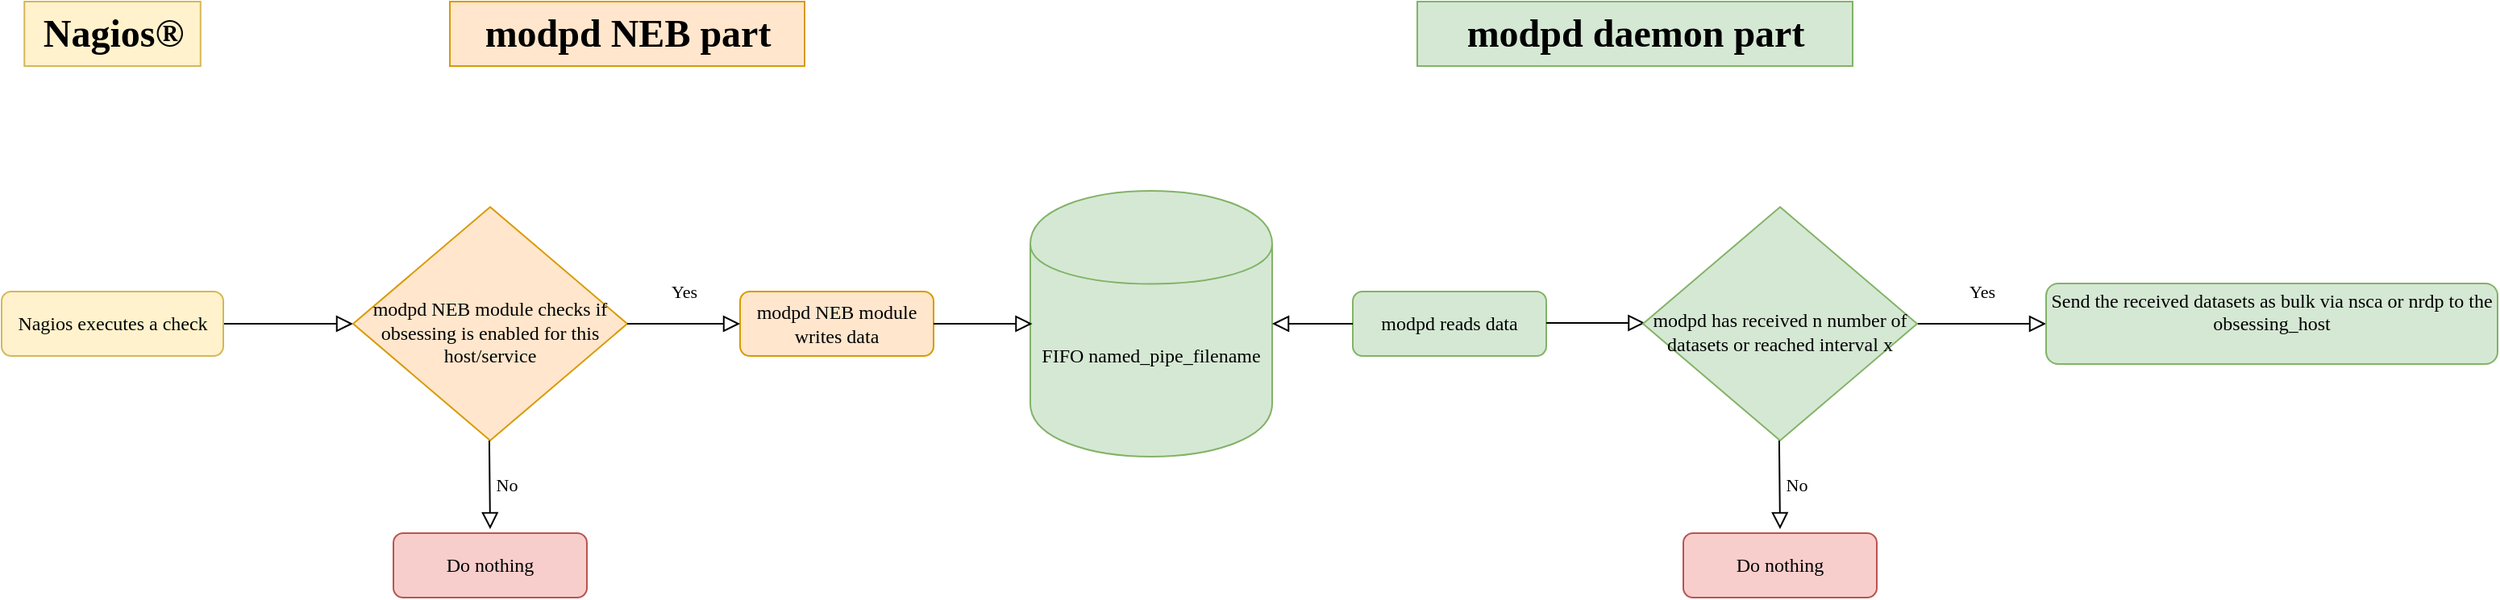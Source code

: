 <mxfile version="12.6.5" type="device"><diagram id="C5RBs43oDa-KdzZeNtuy" name="Page-1"><mxGraphModel dx="2500" dy="2100" grid="1" gridSize="10" guides="1" tooltips="1" connect="1" arrows="1" fold="1" page="1" pageScale="1" pageWidth="827" pageHeight="1169" math="0" shadow="0"><root><mxCell id="WIyWlLk6GJQsqaUBKTNV-0"/><mxCell id="WIyWlLk6GJQsqaUBKTNV-1" parent="WIyWlLk6GJQsqaUBKTNV-0"/><mxCell id="WIyWlLk6GJQsqaUBKTNV-2" value="" style="rounded=0;html=1;jettySize=auto;orthogonalLoop=1;fontSize=11;endArrow=block;endFill=0;endSize=8;strokeWidth=1;shadow=0;labelBackgroundColor=none;edgeStyle=orthogonalEdgeStyle;fontFamily=Lucida Console;" parent="WIyWlLk6GJQsqaUBKTNV-1" source="WIyWlLk6GJQsqaUBKTNV-3" edge="1"><mxGeometry relative="1" as="geometry"><mxPoint x="80" y="-40" as="targetPoint"/></mxGeometry></mxCell><mxCell id="WIyWlLk6GJQsqaUBKTNV-3" value="Nagios executes a check" style="rounded=1;whiteSpace=wrap;html=1;fontSize=12;glass=0;strokeWidth=1;shadow=0;fontFamily=Lucida Console;fillColor=#fff2cc;strokeColor=#d6b656;" parent="WIyWlLk6GJQsqaUBKTNV-1" vertex="1"><mxGeometry x="-138" y="-60" width="137.5" height="40" as="geometry"/></mxCell><mxCell id="WIyWlLk6GJQsqaUBKTNV-6" value="&lt;div&gt;&lt;br&gt;&lt;/div&gt;&lt;div&gt;modpd NEB module checks if obsessing is enabled for this host/service&lt;/div&gt;" style="rhombus;whiteSpace=wrap;html=1;shadow=0;fontFamily=Lucida Console;fontSize=12;align=center;strokeWidth=1;spacing=6;spacingTop=-4;fillColor=#ffe6cc;strokeColor=#d79b00;" parent="WIyWlLk6GJQsqaUBKTNV-1" vertex="1"><mxGeometry x="80" y="-112.5" width="170" height="145" as="geometry"/></mxCell><mxCell id="WIyWlLk6GJQsqaUBKTNV-7" value="Do nothing" style="rounded=1;whiteSpace=wrap;html=1;fontSize=12;glass=0;strokeWidth=1;shadow=0;fontFamily=Lucida Console;fillColor=#f8cecc;strokeColor=#b85450;" parent="WIyWlLk6GJQsqaUBKTNV-1" vertex="1"><mxGeometry x="105" y="90" width="120" height="40" as="geometry"/></mxCell><mxCell id="OIr_SDyy3lZdY-E9c7T--3" value="FIFO named_pipe_filename" style="shape=cylinder;whiteSpace=wrap;html=1;boundedLbl=1;backgroundOutline=1;fontFamily=Lucida Console;fillColor=#d5e8d4;strokeColor=#82b366;" parent="WIyWlLk6GJQsqaUBKTNV-1" vertex="1"><mxGeometry x="500" y="-122.5" width="150" height="165" as="geometry"/></mxCell><mxCell id="OIr_SDyy3lZdY-E9c7T--19" value="modpd reads data" style="rounded=1;whiteSpace=wrap;html=1;fontSize=12;glass=0;strokeWidth=1;shadow=0;fontFamily=Lucida Console;fillColor=#d5e8d4;strokeColor=#82b366;" parent="WIyWlLk6GJQsqaUBKTNV-1" vertex="1"><mxGeometry x="700" y="-60" width="120" height="40" as="geometry"/></mxCell><mxCell id="OIr_SDyy3lZdY-E9c7T--25" value="modpd NEB module writes data" style="rounded=1;whiteSpace=wrap;html=1;fontSize=12;glass=0;strokeWidth=1;shadow=0;fontFamily=Lucida Console;fillColor=#ffe6cc;strokeColor=#d79b00;" parent="WIyWlLk6GJQsqaUBKTNV-1" vertex="1"><mxGeometry x="320" y="-60" width="120" height="40" as="geometry"/></mxCell><mxCell id="e-dImMtRrVpYIfOJgrRO-0" value="modpd NEB part" style="text;strokeColor=#d79b00;fillColor=#ffe6cc;html=1;fontSize=24;fontStyle=1;verticalAlign=middle;align=center;fontFamily=Lucida Console;" vertex="1" parent="WIyWlLk6GJQsqaUBKTNV-1"><mxGeometry x="140" y="-240" width="220" height="40" as="geometry"/></mxCell><mxCell id="e-dImMtRrVpYIfOJgrRO-1" value="&lt;font&gt;modpd daemon part&lt;/font&gt;" style="text;strokeColor=#82b366;fillColor=#d5e8d4;html=1;fontSize=24;fontStyle=1;verticalAlign=middle;align=center;fontFamily=Lucida Console;" vertex="1" parent="WIyWlLk6GJQsqaUBKTNV-1"><mxGeometry x="740" y="-240" width="270" height="40" as="geometry"/></mxCell><mxCell id="e-dImMtRrVpYIfOJgrRO-2" value="No" style="edgeStyle=orthogonalEdgeStyle;rounded=0;html=1;jettySize=auto;orthogonalLoop=1;fontSize=11;endArrow=block;endFill=0;endSize=8;strokeWidth=1;shadow=0;labelBackgroundColor=none;fontFamily=Lucida Console;" edge="1" parent="WIyWlLk6GJQsqaUBKTNV-1"><mxGeometry y="10" relative="1" as="geometry"><mxPoint as="offset"/><mxPoint x="164.5" y="32.5" as="sourcePoint"/><mxPoint x="165" y="87.5" as="targetPoint"/><Array as="points"><mxPoint x="165" y="37.5"/><mxPoint x="165" y="37.5"/></Array></mxGeometry></mxCell><mxCell id="e-dImMtRrVpYIfOJgrRO-3" value="Yes" style="rounded=0;html=1;jettySize=auto;orthogonalLoop=1;fontSize=11;endArrow=block;endFill=0;endSize=8;strokeWidth=1;shadow=0;labelBackgroundColor=none;edgeStyle=orthogonalEdgeStyle;fontFamily=Lucida Console;exitX=1;exitY=0.5;exitDx=0;exitDy=0;entryX=0;entryY=0.5;entryDx=0;entryDy=0;" edge="1" parent="WIyWlLk6GJQsqaUBKTNV-1" source="WIyWlLk6GJQsqaUBKTNV-6" target="OIr_SDyy3lZdY-E9c7T--25"><mxGeometry y="20" relative="1" as="geometry"><mxPoint as="offset"/><mxPoint x="310" y="-40.5" as="targetPoint"/><mxPoint x="260" y="-41" as="sourcePoint"/><Array as="points"><mxPoint x="280" y="-40"/><mxPoint x="280" y="-40"/></Array></mxGeometry></mxCell><mxCell id="e-dImMtRrVpYIfOJgrRO-15" value="" style="rounded=0;html=1;jettySize=auto;orthogonalLoop=1;fontSize=11;endArrow=block;endFill=0;endSize=8;strokeWidth=1;shadow=0;labelBackgroundColor=none;edgeStyle=orthogonalEdgeStyle;exitX=1;exitY=0.5;exitDx=0;exitDy=0;fontFamily=Lucida Console;" edge="1" parent="WIyWlLk6GJQsqaUBKTNV-1" source="OIr_SDyy3lZdY-E9c7T--25"><mxGeometry relative="1" as="geometry"><mxPoint x="450" y="-40" as="sourcePoint"/><mxPoint x="501.25" y="-40" as="targetPoint"/></mxGeometry></mxCell><mxCell id="e-dImMtRrVpYIfOJgrRO-18" value="Yes" style="rounded=0;html=1;jettySize=auto;orthogonalLoop=1;fontSize=11;endArrow=block;endFill=0;endSize=8;strokeWidth=1;shadow=0;labelBackgroundColor=none;edgeStyle=orthogonalEdgeStyle;exitX=1;exitY=0.5;exitDx=0;exitDy=0;fontFamily=Lucida Console;" edge="1" parent="WIyWlLk6GJQsqaUBKTNV-1" source="e-dImMtRrVpYIfOJgrRO-30"><mxGeometry y="20" relative="1" as="geometry"><mxPoint as="offset"/><mxPoint x="1060" y="-32.5" as="sourcePoint"/><mxPoint x="1130" y="-40" as="targetPoint"/><Array as="points"><mxPoint x="1080" y="-40"/><mxPoint x="1080" y="-40"/></Array></mxGeometry></mxCell><mxCell id="e-dImMtRrVpYIfOJgrRO-19" value="&lt;div&gt;Send the received datasets as bulk via nsca or nrdp to the obsessing_host&lt;/div&gt;&lt;div&gt;&lt;br&gt;&lt;/div&gt;" style="rounded=1;whiteSpace=wrap;html=1;fontSize=12;glass=0;strokeWidth=1;shadow=0;fontFamily=Lucida Console;fillColor=#d5e8d4;strokeColor=#82b366;" vertex="1" parent="WIyWlLk6GJQsqaUBKTNV-1"><mxGeometry x="1130" y="-65" width="280" height="50" as="geometry"/></mxCell><mxCell id="e-dImMtRrVpYIfOJgrRO-26" value="" style="rounded=0;html=1;jettySize=auto;orthogonalLoop=1;fontSize=11;endArrow=block;endFill=0;endSize=8;strokeWidth=1;shadow=0;labelBackgroundColor=none;edgeStyle=orthogonalEdgeStyle;exitX=1;exitY=0.5;exitDx=0;exitDy=0;fontFamily=Lucida Console;" edge="1" parent="WIyWlLk6GJQsqaUBKTNV-1"><mxGeometry relative="1" as="geometry"><mxPoint x="820" y="-40.5" as="sourcePoint"/><mxPoint x="881.25" y="-40.5" as="targetPoint"/></mxGeometry></mxCell><mxCell id="e-dImMtRrVpYIfOJgrRO-27" value="Nagios®" style="text;strokeColor=#d6b656;fillColor=#fff2cc;html=1;fontSize=24;fontStyle=1;verticalAlign=middle;align=center;fontFamily=Lucida Console;" vertex="1" parent="WIyWlLk6GJQsqaUBKTNV-1"><mxGeometry x="-123.87" y="-240" width="109.25" height="40" as="geometry"/></mxCell><mxCell id="e-dImMtRrVpYIfOJgrRO-30" value="&lt;div&gt;&lt;br&gt;&lt;/div&gt;&lt;div&gt;&lt;div&gt;modpd has received n number of datasets or reached interval x&lt;/div&gt;&lt;/div&gt;" style="rhombus;whiteSpace=wrap;html=1;shadow=0;fontFamily=Lucida Console;fontSize=12;align=center;strokeWidth=1;spacing=6;spacingTop=-4;fillColor=#d5e8d4;strokeColor=#82b366;" vertex="1" parent="WIyWlLk6GJQsqaUBKTNV-1"><mxGeometry x="880" y="-112.5" width="170" height="145" as="geometry"/></mxCell><mxCell id="e-dImMtRrVpYIfOJgrRO-39" value="No" style="edgeStyle=orthogonalEdgeStyle;rounded=0;html=1;jettySize=auto;orthogonalLoop=1;fontSize=11;endArrow=block;endFill=0;endSize=8;strokeWidth=1;shadow=0;labelBackgroundColor=none;fontFamily=Lucida Console;" edge="1" parent="WIyWlLk6GJQsqaUBKTNV-1"><mxGeometry y="10" relative="1" as="geometry"><mxPoint as="offset"/><mxPoint x="964.5" y="32.5" as="sourcePoint"/><mxPoint x="965" y="87.5" as="targetPoint"/><Array as="points"><mxPoint x="965" y="37.5"/><mxPoint x="965" y="37.5"/></Array></mxGeometry></mxCell><mxCell id="e-dImMtRrVpYIfOJgrRO-40" value="Do nothing" style="rounded=1;whiteSpace=wrap;html=1;fontSize=12;glass=0;strokeWidth=1;shadow=0;fontFamily=Lucida Console;fillColor=#f8cecc;strokeColor=#b85450;" vertex="1" parent="WIyWlLk6GJQsqaUBKTNV-1"><mxGeometry x="905" y="90" width="120" height="40" as="geometry"/></mxCell><mxCell id="e-dImMtRrVpYIfOJgrRO-43" value="" style="rounded=0;html=1;jettySize=auto;orthogonalLoop=1;fontSize=11;endArrow=block;endFill=0;endSize=8;strokeWidth=1;shadow=0;labelBackgroundColor=none;edgeStyle=orthogonalEdgeStyle;exitX=0;exitY=0.5;exitDx=0;exitDy=0;fontFamily=Lucida Console;entryX=1;entryY=0.5;entryDx=0;entryDy=0;" edge="1" parent="WIyWlLk6GJQsqaUBKTNV-1" source="OIr_SDyy3lZdY-E9c7T--19" target="OIr_SDyy3lZdY-E9c7T--3"><mxGeometry relative="1" as="geometry"><mxPoint x="620" y="80" as="sourcePoint"/><mxPoint x="681.25" y="80" as="targetPoint"/></mxGeometry></mxCell></root></mxGraphModel></diagram></mxfile>